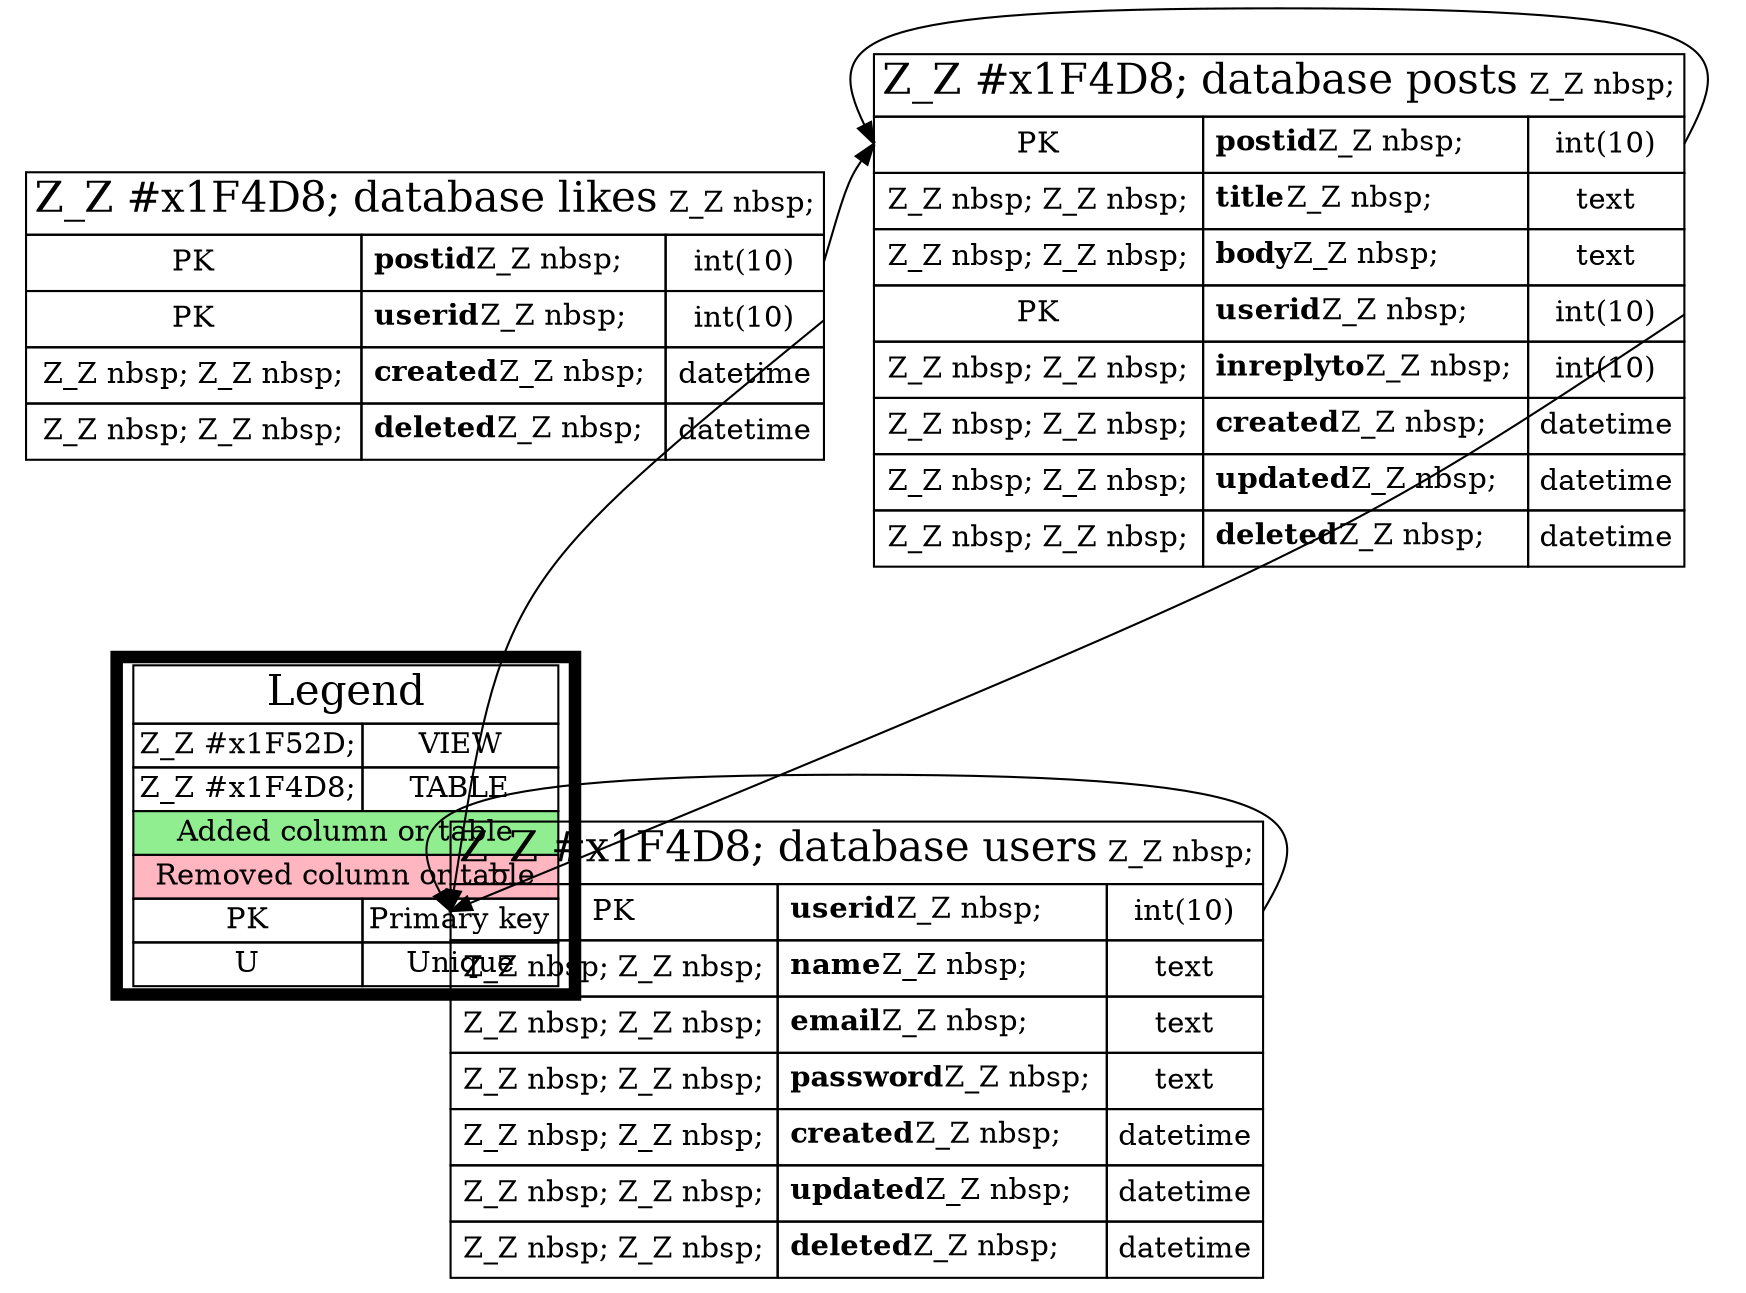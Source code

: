 digraph erd {
  graph [
    rankdir="LR"
    splines="curved"
    // pack=true
    // concentrate=true
    ratio="auto"
    layout=neato;
    // model="circuit";
    // mode="sgd";
    // overlap="vpsc"; //false, compress, ...
    overlap="scalexy"; //false, compress, ...
    // sep="+60";
  ];
  node [shape = plaintext];
  legend [
    shape = record;
    penwidth = "6";
    label=<<TABLE BGCOLOR="white" BORDER="0" CELLBORDER="1" CELLSPACING="0">
        <TR><TD COLSPAN="2"><FONT POINT-SIZE="20">Legend</FONT></TD></TR>
        <TR><TD>Z_Z #x1F52D;</TD><TD>VIEW</TD></TR>
        <TR><TD>Z_Z #x1F4D8;</TD><TD>TABLE</TD></TR>
        <TR><TD COLSPAN="2" BGCOLOR="lightgreen">Added column or table</TD></TR>
        <TR><TD COLSPAN="2" BGCOLOR="lightpink">Removed column or table</TD></TR>
        <TR><TD>PK</TD><TD>Primary key</TD></TR>
        <TR><TD>U</TD><TD>Unique</TD></TR>
      </TABLE>>;
    pos="3645.0,4097.21!"
  ];
  database_likes [
    label=<<TABLE BORDER="0" CELLBORDER="1" CELLSPACING="0" CELLPADDING="3">
      <TR><TD COLSPAN="3"><FONT POINT-SIZE="20">Z_Z #x1F4D8; database likes</FONT> Z_Z nbsp;</TD></TR>
      <TR PORT="P0"><TD PORT="T0">PK</TD><TD CELLPADDING="5" ALIGN="LEFT" ><B>postid</B>Z_Z nbsp;</TD><TD PORT="H0">int(10)</TD></TR>
      <TR PORT="P1"><TD PORT="T1">PK</TD><TD CELLPADDING="5" ALIGN="LEFT" ><B>userid</B>Z_Z nbsp;</TD><TD PORT="H1">int(10)</TD></TR>
      <TR PORT="P2"><TD PORT="T2">Z_Z nbsp; Z_Z nbsp;</TD><TD CELLPADDING="5" ALIGN="LEFT" ><B>created</B>Z_Z nbsp;</TD><TD PORT="H2">datetime</TD></TR>
      <TR PORT="P3"><TD PORT="T3">Z_Z nbsp; Z_Z nbsp;</TD><TD CELLPADDING="5" ALIGN="LEFT" ><B>deleted</B>Z_Z nbsp;</TD><TD PORT="H3">datetime</TD></TR>
    </TABLE>>];
  database_posts [
    label=<<TABLE BORDER="0" CELLBORDER="1" CELLSPACING="0" CELLPADDING="3">
      <TR><TD COLSPAN="3"><FONT POINT-SIZE="20">Z_Z #x1F4D8; database posts</FONT> Z_Z nbsp;</TD></TR>
      <TR PORT="P4"><TD PORT="T4">PK</TD><TD CELLPADDING="5" ALIGN="LEFT" ><B>postid</B>Z_Z nbsp;</TD><TD PORT="H4">int(10)</TD></TR>
      <TR PORT="P5"><TD PORT="T5">Z_Z nbsp; Z_Z nbsp;</TD><TD CELLPADDING="5" ALIGN="LEFT" ><B>title</B>Z_Z nbsp;</TD><TD PORT="H5">text</TD></TR>
      <TR PORT="P6"><TD PORT="T6">Z_Z nbsp; Z_Z nbsp;</TD><TD CELLPADDING="5" ALIGN="LEFT" ><B>body</B>Z_Z nbsp;</TD><TD PORT="H6">text</TD></TR>
      <TR PORT="P7"><TD PORT="T7">PK</TD><TD CELLPADDING="5" ALIGN="LEFT" ><B>userid</B>Z_Z nbsp;</TD><TD PORT="H7">int(10)</TD></TR>
      <TR PORT="P8"><TD PORT="T8">Z_Z nbsp; Z_Z nbsp;</TD><TD CELLPADDING="5" ALIGN="LEFT" ><B>inreplyto</B>Z_Z nbsp;</TD><TD PORT="H8">int(10)</TD></TR>
      <TR PORT="P9"><TD PORT="T9">Z_Z nbsp; Z_Z nbsp;</TD><TD CELLPADDING="5" ALIGN="LEFT" ><B>created</B>Z_Z nbsp;</TD><TD PORT="H9">datetime</TD></TR>
      <TR PORT="P10"><TD PORT="T10">Z_Z nbsp; Z_Z nbsp;</TD><TD CELLPADDING="5" ALIGN="LEFT" ><B>updated</B>Z_Z nbsp;</TD><TD PORT="H10">datetime</TD></TR>
      <TR PORT="P11"><TD PORT="T11">Z_Z nbsp; Z_Z nbsp;</TD><TD CELLPADDING="5" ALIGN="LEFT" ><B>deleted</B>Z_Z nbsp;</TD><TD PORT="H11">datetime</TD></TR>
    </TABLE>>];
  database_users [
    label=<<TABLE BORDER="0" CELLBORDER="1" CELLSPACING="0" CELLPADDING="3">
      <TR><TD COLSPAN="3"><FONT POINT-SIZE="20">Z_Z #x1F4D8; database users</FONT> Z_Z nbsp;</TD></TR>
      <TR PORT="P12"><TD PORT="T12">PK</TD><TD CELLPADDING="5" ALIGN="LEFT" ><B>userid</B>Z_Z nbsp;</TD><TD PORT="H12">int(10)</TD></TR>
      <TR PORT="P13"><TD PORT="T13">Z_Z nbsp; Z_Z nbsp;</TD><TD CELLPADDING="5" ALIGN="LEFT" ><B>name</B>Z_Z nbsp;</TD><TD PORT="H13">text</TD></TR>
      <TR PORT="P14"><TD PORT="T14">Z_Z nbsp; Z_Z nbsp;</TD><TD CELLPADDING="5" ALIGN="LEFT" ><B>email</B>Z_Z nbsp;</TD><TD PORT="H14">text</TD></TR>
      <TR PORT="P15"><TD PORT="T15">Z_Z nbsp; Z_Z nbsp;</TD><TD CELLPADDING="5" ALIGN="LEFT" ><B>password</B>Z_Z nbsp;</TD><TD PORT="H15">text</TD></TR>
      <TR PORT="P16"><TD PORT="T16">Z_Z nbsp; Z_Z nbsp;</TD><TD CELLPADDING="5" ALIGN="LEFT" ><B>created</B>Z_Z nbsp;</TD><TD PORT="H16">datetime</TD></TR>
      <TR PORT="P17"><TD PORT="T17">Z_Z nbsp; Z_Z nbsp;</TD><TD CELLPADDING="5" ALIGN="LEFT" ><B>updated</B>Z_Z nbsp;</TD><TD PORT="H17">datetime</TD></TR>
      <TR PORT="P18"><TD PORT="T18">Z_Z nbsp; Z_Z nbsp;</TD><TD CELLPADDING="5" ALIGN="LEFT" ><B>deleted</B>Z_Z nbsp;</TD><TD PORT="H18">datetime</TD></TR>
    </TABLE>>];
  database_likes:H0:e -> database_posts:T4:w [
    id = 0
    
  ];
  database_likes:H1:e -> database_users:T12:w [
    id = 1
    
  ];
  database_posts:H4:e -> database_posts:T4:w [
    id = 2
    
  ];
  database_posts:H7:e -> database_users:T12:w [
    id = 3
    
  ];
  database_users:H12:e -> database_users:T12:w [
    id = 4
    
  ];

  }
  